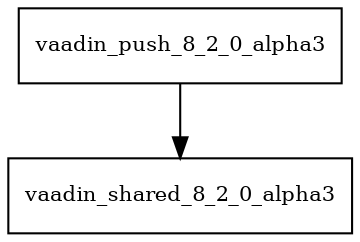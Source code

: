 digraph vaadin_push_8_2_0_alpha3_dependencies {
  node [shape = box, fontsize=10.0];
  vaadin_push_8_2_0_alpha3 -> vaadin_shared_8_2_0_alpha3;
}
